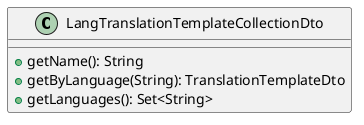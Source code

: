 @startuml

    class LangTranslationTemplateCollectionDto [[LangTranslationTemplateCollectionDto.html]] {
        +getName(): String
        +getByLanguage(String): TranslationTemplateDto
        +getLanguages(): Set<String>
    }

@enduml
